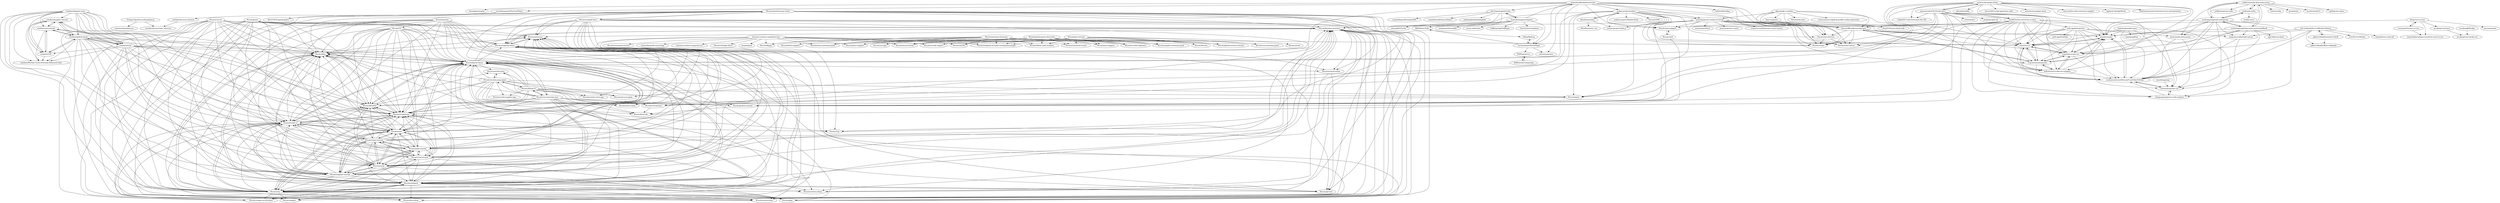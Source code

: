 digraph G {
"samuelmaddock/metastream" -> "Syncplay/syncplay" ["e"=1]
"samuelmaddock/metastream" -> "dyc3/opentogethertube"
"samuelmaddock/metastream" -> "calzoneman/sync" ["e"=1]
"samuelmaddock/metastream" -> "Wscats/vueno"
"samuelmaddock/metastream" -> "Wscats/react-native"
"samuelmaddock/metastream" -> "Wscats/omi-electron"
"samuelmaddock/metastream" -> "YanceyOfficial/javascript-apis"
"samuelmaddock/metastream" -> "preactjs/preact-render-to-string"
"samuelmaddock/metastream" -> "Wscats/layout-demo"
"samuelmaddock/metastream" -> "Wscats/omi-snippets"
"samuelmaddock/metastream" -> "Wscats/virtual-dom"
"samuelmaddock/metastream" -> "zorchenhimer/MovieNight"
"samuelmaddock/metastream" -> "oscartbeaumont/ElectronPlayer"
"samuelmaddock/metastream" -> "holtwick/briefing" ["e"=1]
"samuelmaddock/metastream" -> "yodaos-project/yodaos"
"sxei/vscode-plugin-demo" -> "Liiked/VS-Code-Extension-Doc-ZH" ["e"=1]
"sxei/vscode-plugin-demo" -> "microsoft/vscode-generator-code" ["e"=1]
"sxei/vscode-plugin-demo" -> "sxei/chrome-plugin-demo" ["e"=1]
"sxei/vscode-plugin-demo" -> "microsoft/vscode-extension-samples" ["e"=1]
"sxei/vscode-plugin-demo" -> "apptools-lab/AppWorks" ["e"=1]
"sxei/vscode-plugin-demo" -> "seamile/swiper"
"sxei/vscode-plugin-demo" -> "zzz945/write-vue3-from-scratch"
"sxei/vscode-plugin-demo" -> "KieSun/awesome-frontend-source-interpretation" ["e"=1]
"sxei/vscode-plugin-demo" -> "lcfme/mvvm"
"sxei/vscode-plugin-demo" -> "LiuJi-Jim/vscode-vue"
"sxei/vscode-plugin-demo" -> "jeasonstudio/CN-VScode-Docs"
"sxei/vscode-plugin-demo" -> "hollowtree/vscode-vue-snippets"
"sxei/vscode-plugin-demo" -> "aliyunfe/weekly" ["e"=1]
"sxei/vscode-plugin-demo" -> "wojciechsura/easysass"
"sxei/vscode-plugin-demo" -> "Wscats/python-tutorial"
"dguo/make-a-readme" -> "Wscats/omi-docs"
"dguo/make-a-readme" -> "Wscats/react-native"
"dguo/make-a-readme" -> "Wscats/omi-electron"
"dguo/make-a-readme" -> "chai2010/wasm-book-code"
"dguo/make-a-readme" -> "YanceyOfficial/javascript-apis"
"dguo/make-a-readme" -> "kaysonli/piano"
"dguo/make-a-readme" -> "preactjs/preact-render-to-string"
"dguo/make-a-readme" -> "Wscats/vueno"
"dguo/make-a-readme" -> "arturssmirnovs/github-profile-readme-generator" ["e"=1]
"dyc3/opentogethertube" -> "shuang854/Turtle"
"dyc3/opentogethertube" -> "RblSb/SyncTube"
"dyc3/opentogethertube" -> "juliabiaglinft/juliabiaglinft"
"dyc3/opentogethertube" -> "sergioallegronft/sergionft00" ["e"=1]
"dyc3/opentogethertube" -> "sezarkoleranft/Sezar-Kolera"
"dyc3/opentogethertube" -> "howardchung/watchparty"
"moll/node-mitm" -> "joeferner/node-http-mitm-proxy"
"moll/node-mitm" -> "wuchangming/node-mitmproxy"
"moll/node-mitm" -> "moll/js-must"
"node-app/Interpreter" -> "seamile/swiper"
"node-app/Interpreter" -> "ouchunrun/recordStreamFromVideoToVideo"
"node-app/Interpreter" -> "lcfme/mvvm"
"node-app/Interpreter" -> "LiuJi-Jim/vscode-vue"
"node-app/Interpreter" -> "node-app/Nodelike"
"node-app/Interpreter" -> "hollowtree/vscode-vue-snippets"
"node-app/Interpreter" -> "wojciechsura/easysass"
"node-app/Interpreter" -> "xiaomuzhu/proxy-vue"
"node-app/Interpreter" -> "chaiguanpeng/react-code-analysis"
"node-app/Interpreter" -> "horaci/node-mitm-proxy"
"node-app/Interpreter" -> "joaquimserafim/node-netcat"
"castlabs/electron-releases" -> "castlabs/downstream_electron"
"oscartbeaumont/ElectronPlayer" -> "Alex313031/quark-player"
"oscartbeaumont/ElectronPlayer" -> "castlabs/electron-releases"
"yodaos-project/yodaos" -> "yodaos-project/ShadowNode" ["e"=1]
"yodaos-project/yodaos" -> "yodaos-project/yoda.js"
"yodaos-project/yodaos" -> "YanceyOfficial/javascript-apis"
"yodaos-project/yodaos" -> "Wscats/react-native"
"yodaos-project/yodaos" -> "Wscats/omi-electron"
"yodaos-project/yodaos" -> "MisaZhu/ewokos"
"yodaos-project/yodaos" -> "Wscats/vueno"
"yodaos-project/yodaos" -> "preactjs/preact-render-to-string"
"yodaos-project/yodaos" -> "Tencent/TSW" ["e"=1]
"yodaos-project/yodaos" -> "Wscats/omi-snippets"
"yodaos-project/yodaos" -> "Wscats/virtual-dom"
"yodaos-project/yodaos" -> "Wscats/layout-demo"
"yodaos-project/yodaos" -> "Wscats/egret"
"yodaos-project/yodaos" -> "Wscats/browser-preview"
"yodaos-project/yodaos" -> "lcfme/mvvm"
"zorchenhimer/MovieNight" -> "Zibbp/Radium"
"zorchenhimer/MovieNight" -> "calzoneman/sync" ["e"=1]
"zorchenhimer/MovieNight" -> "RblSb/SyncTube"
"zorchenhimer/MovieNight" -> "WillFantom/sui"
"hujiulong/simple-react" -> "hujiulong/blog" ["e"=1]
"hujiulong/simple-react" -> "chaiguanpeng/react-code-analysis"
"hujiulong/simple-react" -> "lcfme/mvvm"
"hujiulong/simple-react" -> "seamile/swiper"
"hujiulong/simple-react" -> "xiaomuzhu/proxy-vue"
"hujiulong/simple-react" -> "ouchunrun/recordStreamFromVideoToVideo"
"jakearchibald/trained-to-thrill" -> "w3c-webmob/ServiceWorkersDemos"
"jakearchibald/trained-to-thrill" -> "jakearchibald/offline-wikipedia" ["e"=1]
"dwqs/vue-to-react" -> "vicwang163/react-to-vue"
"dwqs/vue-to-react" -> "mcuking/vue2react"
"dwqs/vue-to-react" -> "vueact/babel-plugin-transform-react-to-vue"
"dwqs/vue-to-react" -> "yaoone/yaoone"
"dwqs/vue-to-react" -> "YanceyOfficial/javascript-apis"
"MisaZhu/ewokos" -> "MisaZhu/mario_vm"
"MisaZhu/ewokos" -> "yodaos-project/yodaos"
"MisaZhu/ewokos" -> "yodaos-project/yoda.js"
"mcuking/vue2react" -> "mcuking/react-hooks-set"
"zzz945/write-vue3-from-scratch" -> "seamile/swiper"
"zzz945/write-vue3-from-scratch" -> "lcfme/mvvm"
"zzz945/write-vue3-from-scratch" -> "LiuJi-Jim/vscode-vue"
"zzz945/write-vue3-from-scratch" -> "hollowtree/vscode-vue-snippets"
"zzz945/write-vue3-from-scratch" -> "ouchunrun/recordStreamFromVideoToVideo"
"zzz945/write-vue3-from-scratch" -> "wojciechsura/easysass"
"zzz945/write-vue3-from-scratch" -> "YanceyOfficial/javascript-apis"
"zzz945/write-vue3-from-scratch" -> "node-app/Interpreter"
"zzz945/write-vue3-from-scratch" -> "chaiguanpeng/react-code-analysis"
"zzz945/write-vue3-from-scratch" -> "Wscats/python-tutorial"
"zzz945/write-vue3-from-scratch" -> "Wscats/egret"
"zzz945/write-vue3-from-scratch" -> "Wscats/omi-snippets"
"zzz945/write-vue3-from-scratch" -> "Wscats/vueno"
"zzz945/write-vue3-from-scratch" -> "Wscats/react-native"
"zzz945/write-vue3-from-scratch" -> "xiaomuzhu/proxy-vue"
"vicwang163/react-to-vue" -> "dwqs/vue-to-react"
"vicwang163/react-to-vue" -> "vueact/babel-plugin-transform-react-to-vue"
"mcuking/JSBridge" -> "mcuking/react-hooks-set"
"Wscats/iPhone-X" -> "Wscats/wechat-tnwz"
"Wscats/iPhone-X" -> "Wscats/littlefish"
"Wscats/iPhone-X" -> "Wscats/wechat-jump-game"
"Wscats/iPhone-X" -> "Wscats/vue-awesome-mui"
"Wscats/iPhone-X" -> "Wscats/workerman"
"Wscats/iPhone-X" -> "Wscats/blog"
"Wscats/iPhone-X" -> "Wscats/react-redux"
"Wscats/iPhone-X" -> "Wscats/see-you-again"
"Wscats/iPhone-X" -> "Wscats/egret"
"Wscats/iPhone-X" -> "Wscats/layout-demo"
"Wscats/iPhone-X" -> "Wscats/create-angular-app"
"Wscats/iPhone-X" -> "Wscats/leetcode"
"Wscats/iPhone-X" -> "Wscats/create-react-app"
"Wscats/iPhone-X" -> "Wscats/python-tutorial"
"Wscats/iPhone-X" -> "Wscats/virtual-dom"
"Wscats/wechat-tnwz" -> "Wscats/wechat-jump-game"
"joaquimserafim/node-netcat" -> "ouchunrun/recordStreamFromVideoToVideo"
"joaquimserafim/node-netcat" -> "xiaomuzhu/proxy-vue"
"xmoyKing/jump" -> "xiaomuzhu/proxy-vue"
"Wscats/omi-electron" -> "Wscats/react-native"
"Wscats/omi-electron" -> "Wscats/vueno"
"tencent-creation-camp/Interview" -> "enoyao/beautify-sourcemap"
"tencent-creation-camp/Interview" -> "tencent-creation-camp/omi-vnc"
"tencent-creation-camp/Interview" -> "Wscats/create-react-app"
"tencent-creation-camp/Interview" -> "Wscats/lerna-tutorial"
"tencent-creation-camp/Interview" -> "Wscats/ACEM"
"tencent-creation-camp/Interview" -> "Wscats/flappy"
"tencent-creation-camp/Interview" -> "Wscats/webpack-nx-build-coordination-plugin"
"tencent-creation-camp/Interview" -> "Wscats/chatgpt-demo"
"tencent-creation-camp/Interview" -> "Wscats/react-redux"
"tencent-creation-camp/Interview" -> "Wscats/react-extension-pack"
"tencent-creation-camp/Interview" -> "enoyao/pixel"
"tencent-creation-camp/Interview" -> "Wscats/java-snippets"
"tencent-creation-camp/Interview" -> "Wscats/monorepo-tutorial"
"tencent-creation-camp/Interview" -> "Wscats/vueno"
"tencent-creation-camp/Interview" -> "Wscats/vscode-explore"
"Wscats/virtual-dom" -> "Wscats/leetcode"
"Wscats/omil" -> "Wscats/omi-snippets"
"Wscats/omil" -> "Wscats/leetcode"
"YanceyOfficial/javascript-apis" -> "lcfme/mvvm"
"YanceyOfficial/javascript-apis" -> "seamile/swiper"
"YanceyOfficial/javascript-apis" -> "wojciechsura/easysass"
"YanceyOfficial/javascript-apis" -> "Wscats/react-native"
"YanceyOfficial/javascript-apis" -> "LiuJi-Jim/vscode-vue"
"YanceyOfficial/javascript-apis" -> "Wscats/vueno"
"YanceyOfficial/javascript-apis" -> "Wscats/omi-electron"
"Wscats/wechat-jump-game" -> "Wscats/wechat-tnwz"
"Wscats/wechat-jump-game" -> "Wscats/littlefish"
"Wscats/wechat-jump-game" -> "Wscats/react-redux"
"Wscats/wechat-jump-game" -> "Wscats/egret"
"Wscats/wechat-jump-game" -> "Wscats/see-you-again"
"Wscats/wechat-jump-game" -> "Wscats/create-angular-app"
"Wscats/wechat-jump-game" -> "Wscats/workerman"
"Wscats/wechat-jump-game" -> "Wscats/layout-demo"
"Wscats/wechat-jump-game" -> "Wscats/blog"
"Wscats/wechat-jump-game" -> "Wscats/leetcode"
"Wscats/wechat-jump-game" -> "Wscats/create-react-app"
"Wscats/wechat-jump-game" -> "Wscats/python-tutorial"
"Wscats/wechat-jump-game" -> "Wscats/virtual-dom"
"Wscats/wechat-jump-game" -> "Wscats/iPhone-X"
"Wscats/python-tutorial" -> "Wscats/leetcode"
"Wscats/egret" -> "Wscats/react-redux"
"Wscats/omi-snippets" -> "Wscats/omil"
"chaiguanpeng/react-code-analysis" -> "xiaomuzhu/proxy-vue"
"chaiguanpeng/react-code-analysis" -> "ouchunrun/recordStreamFromVideoToVideo"
"ouchunrun/recordStreamFromVideoToVideo" -> "xiaomuzhu/proxy-vue"
"ouchunrun/recordStreamFromVideoToVideo" -> "seamile/swiper"
"ouchunrun/recordStreamFromVideoToVideo" -> "lcfme/mvvm"
"lcfme/mvvm" -> "seamile/swiper"
"lcfme/mvvm" -> "ouchunrun/recordStreamFromVideoToVideo"
"lcfme/mvvm" -> "wojciechsura/easysass"
"lcfme/mvvm" -> "LiuJi-Jim/vscode-vue"
"seamile/swiper" -> "lcfme/mvvm"
"seamile/swiper" -> "ouchunrun/recordStreamFromVideoToVideo"
"seamile/swiper" -> "LiuJi-Jim/vscode-vue"
"xiaomuzhu/proxy-vue" -> "ouchunrun/recordStreamFromVideoToVideo"
"xiaomuzhu/proxy-vue" -> "chaiguanpeng/react-code-analysis"
"howardchung/watchparty" -> "dyc3/opentogethertube"
"howardchung/watchparty" -> "shuang854/Turtle"
"howardchung/watchparty" -> "RblSb/SyncTube"
"howardchung/watchparty" -> "sussy-code/smov" ["e"=1]
"howardchung/watchparty" -> "VidBingeApp/VidBinge" ["e"=1]
"howardchung/watchparty" -> "Tom32i/synchroplayer"
"howardchung/watchparty" -> "zorchenhimer/MovieNight"
"howardchung/watchparty" -> "stantanasi/streamflix" ["e"=1]
"howardchung/watchparty" -> "samuelmaddock/metastream"
"horaci/node-mitm-proxy" -> "ouchunrun/recordStreamFromVideoToVideo"
"horaci/node-mitm-proxy" -> "xiaomuzhu/proxy-vue"
"w3c-webmob/ServiceWorkersDemos" -> "jakearchibald/trained-to-thrill"
"w3c-webmob/ServiceWorkersDemos" -> "boopathi/sw-cache-all"
"w3c-webmob/ServiceWorkersDemos" -> "LiuJi-Jim/vscode-vue"
"w3c-webmob/ServiceWorkersDemos" -> "w3c/ServiceWorker" ["e"=1]
"w3c-webmob/ServiceWorkersDemos" -> "ouchunrun/recordStreamFromVideoToVideo"
"w3c-webmob/ServiceWorkersDemos" -> "joaquimserafim/node-netcat"
"w3c-webmob/ServiceWorkersDemos" -> "seamile/swiper"
"w3c-webmob/ServiceWorkersDemos" -> "jakearchibald/offline-wikipedia" ["e"=1]
"Orange-OpenSource/hasplayer.js" -> "castlabs/downstream_electron"
"Orange-OpenSource/hasplayer.js" -> "eiximenis/hasplayer.js"
"WillFantom/Composing" -> "WillFantom/sui"
"WillFantom/sui" -> "WillFantom/Composing"
"Zibbp/Radium" -> "zorchenhimer/MovieNight"
"RblSb/SyncTube" -> "Zibbp/Radium"
"Wscats/performance-decorator" -> "Wscats/react-extension-pack"
"Wscats/performance-decorator" -> "Wscats/delete-node-modules"
"Wscats/performance-decorator" -> "Wscats/command-runner"
"Wscats/performance-decorator" -> "Wscats/yox-snippets"
"Wscats/performance-decorator" -> "Wscats/java-snippets"
"Wscats/performance-decorator" -> "Wscats/vscode-clipboard"
"Wscats/performance-decorator" -> "Wscats/angular-extension-pack"
"Wscats/performance-decorator" -> "Wscats/Wscats"
"Wscats/performance-decorator" -> "Wscats/webpack-nx-build-coordination-plugin"
"Wscats/performance-decorator" -> "Wscats/vue-extension-pack"
"Wscats/performance-decorator" -> "Wscats/lerna-tutorial"
"Wscats/performance-decorator" -> "Wscats/ACEM"
"Wscats/performance-decorator" -> "Wscats/github-actions-tutorial"
"Wscats/performance-decorator" -> "Wscats/uni-app"
"Wscats/performance-decorator" -> "Wscats/flappy"
"Wscats/awesome-harmony" -> "Wscats/react-extension-pack"
"Wscats/awesome-harmony" -> "Wscats/java-snippets"
"Wscats/awesome-harmony" -> "Wscats/webpack-nx-build-coordination-plugin"
"Wscats/awesome-harmony" -> "Wscats/command-runner"
"Wscats/awesome-harmony" -> "Wscats/Wscats"
"Wscats/awesome-harmony" -> "Wscats/yox-snippets"
"Wscats/awesome-harmony" -> "Wscats/delete-node-modules"
"Wscats/awesome-harmony" -> "Wscats/lerna-tutorial"
"Wscats/awesome-harmony" -> "Wscats/github-actions-tutorial"
"Wscats/awesome-harmony" -> "Wscats/vscode-clipboard"
"Wscats/awesome-harmony" -> "Wscats/angular-extension-pack"
"Wscats/awesome-harmony" -> "Wscats/ACEM"
"Wscats/awesome-harmony" -> "Wscats/html-snippets"
"Wscats/awesome-harmony" -> "Wscats/uni-app"
"Wscats/awesome-harmony" -> "Wscats/flappy"
"Wscats/jest-tutorial" -> "Wscats/github-actions-tutorial"
"Wscats/jest-tutorial" -> "Wscats/react-extension-pack"
"Wscats/jest-tutorial" -> "Wscats/java-snippets"
"Wscats/jest-tutorial" -> "Wscats/vscode-clipboard"
"Wscats/jest-tutorial" -> "Wscats/webpack-nx-build-coordination-plugin"
"Wscats/jest-tutorial" -> "Wscats/vscode-explore"
"Wscats/jest-tutorial" -> "Wscats/command-runner"
"Wscats/jest-tutorial" -> "Wscats/vue-extension-pack"
"Wscats/jest-tutorial" -> "Wscats/lerna-tutorial"
"Wscats/jest-tutorial" -> "Wscats/sweet"
"Wscats/jest-tutorial" -> "Wscats/yox-snippets"
"Wscats/jest-tutorial" -> "Wscats/delete-node-modules"
"Wscats/jest-tutorial" -> "Wscats/angular-extension-pack"
"Wscats/jest-tutorial" -> "Wscats/ACEM"
"Wscats/jest-tutorial" -> "Wscats/Wscats"
"kaysonli/piano" -> "chai2010/wasm-book-code"
"preactjs/preact-render-to-string" -> "preactjs/preact-router" ["e"=1]
"preactjs/preact-render-to-string" -> "YanceyOfficial/javascript-apis"
"preactjs/preact-render-to-string" -> "Wscats/react-native"
"preactjs/preact-render-to-string" -> "Wscats/omi-electron"
"preactjs/preact-render-to-string" -> "Wscats/vueno"
"preactjs/preact-render-to-string" -> "lcfme/mvvm"
"preactjs/preact-render-to-string" -> "wojciechsura/easysass"
"preactjs/preact-render-to-string" -> "transitive-bullshit/react-static-tweets" ["e"=1]
"preactjs/preact-render-to-string" -> "Wscats/omi-snippets"
"preactjs/preact-render-to-string" -> "Wscats/virtual-dom"
"preactjs/preact-render-to-string" -> "Wscats/egret"
"preactjs/preact-render-to-string" -> "seamile/swiper"
"preactjs/preact-render-to-string" -> "Wscats/python-tutorial"
"preactjs/preact-render-to-string" -> "preactjs/prefresh" ["e"=1]
"preactjs/preact-render-to-string" -> "Wscats/browser-preview"
"windiest/Angular-news" -> "windiest/angular-tutorial"
"windiest/Angular-news" -> "windiest/vue-tutorial"
"windiest/Angular-news" -> "windiest/github-emoji"
"windiest/Angular-news" -> "windiest/GAF"
"windiest/Angular-news" -> "yaoone/article"
"windiest/Angular-news" -> "Wscats/angular-tutorial"
"windiest/Angular-news" -> "Wscats/news"
"windiest/Angular-news" -> "Wscats/cms"
"windiest/Angular-news" -> "windiest/Wechat-Circle-of-friends-Released-video"
"windiest/Angular-news" -> "Wscats/socket.io"
"windiest/Angular-news" -> "Wscats/emoji"
"windiest/Angular-news" -> "Wscats/blog"
"windiest/Angular-news" -> "Wscats/vue-tutorial"
"windiest/Angular-news" -> "Wscats/node-tutorial"
"windiest/Angular-news" -> "Wscats/workerman"
"yaoone/article" -> "windiest/GAF"
"yaoone/article" -> "windiest/vue-tutorial"
"yaoone/article" -> "windiest/angular-tutorial"
"yaoone/article" -> "windiest/github-emoji"
"yaoone/article" -> "windiest/Wechat-Circle-of-friends-Released-video"
"yaoone/article" -> "Wscats/cms"
"yaoone/article" -> "Wscats/socket.io"
"yaoone/article" -> "Wscats/blog"
"yaoone/article" -> "Wscats/workerman"
"yaoone/article" -> "Wscats/webpack"
"yaoone/article" -> "Wscats/news"
"yaoone/article" -> "Wscats/angular-tutorial"
"yaoone/article" -> "Wscats/emoji"
"yaoone/article" -> "Wscats/littlefish"
"yaoone/article" -> "Wscats/layout-demo"
"windiest/github-emoji" -> "windiest/GAF"
"windiest/github-emoji" -> "windiest/vue-tutorial"
"windiest/github-emoji" -> "windiest/angular-tutorial"
"windiest/github-emoji" -> "yaoone/article"
"windiest/github-emoji" -> "windiest/Wechat-Circle-of-friends-Released-video"
"windiest/github-emoji" -> "Wscats/socket.io"
"windiest/github-emoji" -> "Wscats/cms"
"windiest/github-emoji" -> "Wscats/workerman"
"windiest/github-emoji" -> "Wscats/blog"
"windiest/github-emoji" -> "Wscats/webpack"
"windiest/github-emoji" -> "Wscats/news"
"windiest/github-emoji" -> "Wscats/angular-tutorial"
"windiest/github-emoji" -> "Wscats/emoji"
"windiest/github-emoji" -> "Wscats/littlefish"
"windiest/github-emoji" -> "Wscats/layout-demo"
"windiest/vue-tutorial" -> "windiest/GAF"
"windiest/vue-tutorial" -> "windiest/angular-tutorial"
"windiest/vue-tutorial" -> "windiest/github-emoji"
"windiest/vue-tutorial" -> "yaoone/article"
"windiest/vue-tutorial" -> "windiest/Wechat-Circle-of-friends-Released-video"
"windiest/angular-tutorial" -> "windiest/GAF"
"windiest/angular-tutorial" -> "windiest/vue-tutorial"
"windiest/angular-tutorial" -> "windiest/github-emoji"
"windiest/angular-tutorial" -> "yaoone/article"
"windiest/angular-tutorial" -> "windiest/Wechat-Circle-of-friends-Released-video"
"windiest/GAF" -> "windiest/vue-tutorial"
"windiest/GAF" -> "windiest/angular-tutorial"
"windiest/GAF" -> "windiest/Wechat-Circle-of-friends-Released-video"
"windiest/GAF" -> "windiest/github-emoji"
"LiuJi-Jim/vscode-vue" -> "seamile/swiper"
"LiuJi-Jim/vscode-vue" -> "lcfme/mvvm"
"LiuJi-Jim/vscode-vue" -> "ouchunrun/recordStreamFromVideoToVideo"
"LiuJi-Jim/vscode-vue" -> "hollowtree/vscode-vue-snippets"
"LiuJi-Jim/vscode-vue" -> "wojciechsura/easysass"
"wuchangming/node-mitmproxy" -> "wuchangming/https-mitm-proxy-handbook"
"wuchangming/node-mitmproxy" -> "ouchunrun/recordStreamFromVideoToVideo"
"wuchangming/node-mitmproxy" -> "seamile/swiper"
"wuchangming/node-mitmproxy" -> "joeferner/node-http-mitm-proxy"
"wuchangming/node-mitmproxy" -> "xiaomuzhu/proxy-vue"
"wuchangming/node-mitmproxy" -> "chaiguanpeng/react-code-analysis"
"wuchangming/node-mitmproxy" -> "lcfme/mvvm"
"wuchangming/node-mitmproxy" -> "horaci/node-mitm-proxy"
"wuchangming/node-mitmproxy" -> "joaquimserafim/node-netcat"
"wuchangming/node-mitmproxy" -> "LiuJi-Jim/vscode-vue"
"wuchangming/node-mitmproxy" -> "moll/node-mitm"
"jeasonstudio/CN-VScode-Docs" -> "Liiked/VS-Code-Extension-Doc-ZH" ["e"=1]
"jeasonstudio/CN-VScode-Docs" -> "sxei/vscode-plugin-demo"
"jeasonstudio/CN-VScode-Docs" -> "LiuJi-Jim/vscode-vue"
"jeasonstudio/CN-VScode-Docs" -> "hollowtree/vscode-vue-snippets"
"jeasonstudio/CN-VScode-Docs" -> "lcfme/mvvm"
"jeasonstudio/CN-VScode-Docs" -> "seamile/swiper"
"jeasonstudio/CN-VScode-Docs" -> "wojciechsura/easysass"
"jeasonstudio/CN-VScode-Docs" -> "Wscats/python-tutorial"
"jeasonstudio/CN-VScode-Docs" -> "Wscats/omi-snippets"
"jeasonstudio/CN-VScode-Docs" -> "ccforward/cc" ["e"=1]
"jeasonstudio/CN-VScode-Docs" -> "progit/progit2-zh" ["e"=1]
"jeasonstudio/CN-VScode-Docs" -> "zzz945/write-vue3-from-scratch"
"jeasonstudio/CN-VScode-Docs" -> "Wscats/see-you-again"
"jeasonstudio/CN-VScode-Docs" -> "Wscats/egret"
"jeasonstudio/CN-VScode-Docs" -> "Wscats/layout-demo"
"Wscats/articles" -> "Wscats/CV"
"Wscats/articles" -> "Wscats/vue-tutorial"
"Wscats/articles" -> "Wscats/angular-tutorial"
"Wscats/articles" -> "Wscats/news"
"Wscats/articles" -> "Wscats/emoji"
"Wscats/articles" -> "Wscats/node-tutorial"
"Wscats/articles" -> "Wscats/react-tutorial"
"Wscats/articles" -> "Wscats/blog"
"Wscats/articles" -> "Wscats/layout-demo"
"Wscats/articles" -> "Wscats/cms"
"Wscats/articles" -> "Wscats/socket.io"
"Wscats/articles" -> "Wscats/webpack"
"Wscats/articles" -> "Wscats/workerman"
"Wscats/articles" -> "Wscats/littlefish"
"Wscats/articles" -> "Wscats/vue-awesome-mui"
"Wscats/emoji" -> "Wscats/blog"
"Wscats/emoji" -> "Wscats/news"
"Wscats/emoji" -> "Wscats/angular-tutorial"
"Wscats/emoji" -> "Wscats/layout-demo"
"Wscats/emoji" -> "Wscats/cms"
"Wscats/emoji" -> "Wscats/webpack"
"Wscats/emoji" -> "Wscats/littlefish"
"Wscats/emoji" -> "Wscats/workerman"
"Wscats/emoji" -> "Wscats/react-tutorial"
"Wscats/emoji" -> "Wscats/awesome"
"Wscats/emoji" -> "Wscats/requirejs-demo"
"Wscats/emoji" -> "Wscats/socket.io"
"Wscats/emoji" -> "Wscats/node-tutorial"
"Wscats/emoji" -> "Wscats/browser-preview"
"Wscats/emoji" -> "Wscats/glup"
"Wscats/CV" -> "Wscats/angular-tutorial"
"Wscats/CV" -> "Wscats/emoji"
"Wscats/CV" -> "Wscats/vue-tutorial"
"Wscats/CV" -> "Wscats/news"
"Wscats/CV" -> "Wscats/blog"
"Wscats/CV" -> "Wscats/react-tutorial"
"Wscats/CV" -> "Wscats/node-tutorial"
"Wscats/CV" -> "Wscats/layout-demo"
"Wscats/CV" -> "Wscats/cms"
"Wscats/CV" -> "Wscats/webpack"
"Wscats/CV" -> "Wscats/littlefish"
"Wscats/CV" -> "Wscats/socket.io"
"Wscats/CV" -> "Wscats/workerman"
"Wscats/CV" -> "Wscats/awesome"
"Wscats/CV" -> "Wscats/requirejs-demo"
"Wscats/awesome" -> "Wscats/requirejs-demo"
"Wscats/webpack" -> "Wscats/blog"
"Wscats/webpack" -> "Wscats/cms"
"Wscats/webpack" -> "Wscats/layout-demo"
"Wscats/webpack" -> "Wscats/workerman"
"Wscats/webpack" -> "Wscats/browser-preview"
"Wscats/webpack" -> "Wscats/glup"
"Wscats/webpack" -> "Wscats/weixin-demo"
"Wscats/webpack" -> "Wscats/regular"
"Wscats/webpack" -> "Wscats/awesome"
"Wscats/webpack" -> "Wscats/less-demo"
"Wscats/webpack" -> "Wscats/swiper-iscroll-demo"
"Wscats/webpack" -> "Wscats/requirejs-demo"
"Wscats/webpack" -> "Wscats/socket.io"
"Wscats/webpack" -> "Wscats/git-test"
"Wscats/webpack" -> "Wscats/cordova-demo"
"Wscats/browser-preview" -> "Wscats/glup"
"Wscats/browser-preview" -> "Wscats/regular"
"Wscats/browser-preview" -> "Wscats/weixin-demo"
"Wscats/browser-preview" -> "Wscats/awesome"
"Wscats/browser-preview" -> "Wscats/less-demo"
"Wscats/browser-preview" -> "Wscats/swiper-iscroll-demo"
"Wscats/browser-preview" -> "Wscats/requirejs-demo"
"Wscats/browser-preview" -> "Wscats/git-test"
"Wscats/browser-preview" -> "Wscats/trip"
"Wscats/browser-preview" -> "Wscats/cordova-demo"
"Wscats/browser-preview" -> "Wscats/search-online"
"Wscats/search-online" -> "Wscats/git-test"
"Wscats/search-online" -> "Wscats/cordova-demo"
"Wscats/node-tutorial" -> "Wscats/blog"
"Wscats/node-tutorial" -> "Wscats/layout-demo"
"Wscats/node-tutorial" -> "Wscats/angular-tutorial"
"Wscats/node-tutorial" -> "Wscats/emoji"
"Wscats/node-tutorial" -> "Wscats/news"
"Wscats/node-tutorial" -> "Wscats/react-tutorial"
"Wscats/node-tutorial" -> "Wscats/cms"
"Wscats/node-tutorial" -> "Wscats/webpack"
"Wscats/node-tutorial" -> "Wscats/workerman"
"Wscats/node-tutorial" -> "Wscats/littlefish"
"Wscats/node-tutorial" -> "Wscats/awesome"
"Wscats/node-tutorial" -> "Wscats/socket.io"
"Wscats/node-tutorial" -> "Wscats/requirejs-demo"
"Wscats/node-tutorial" -> "Wscats/vue-tutorial"
"Wscats/node-tutorial" -> "Wscats/browser-preview"
"Wscats/openharmony-sheet" -> "Wscats/git-test"
"Wscats/openharmony-sheet" -> "Wscats/cordova-demo"
"Wscats/openharmony-sheet" -> "Wscats/search-online"
"Wscats/openharmony-sheet" -> "Wscats/swiper-iscroll-demo"
"Wscats/openharmony-sheet" -> "Wscats/weixin-demo"
"Wscats/openharmony-sheet" -> "Wscats/regular"
"Wscats/openharmony-sheet" -> "Wscats/trip"
"Wscats/openharmony-sheet" -> "Wscats/less-demo"
"Wscats/openharmony-sheet" -> "Wscats/glup"
"Wscats/openharmony-sheet" -> "Wscats/browser-preview"
"Wscats/openharmony-sheet" -> "Wscats/awesome"
"Wscats/openharmony-sheet" -> "Wscats/workerman"
"Wscats/openharmony-sheet" -> "Wscats/requirejs-demo"
"Wscats/openharmony-sheet" -> "Wscats/compile-hero"
"Wscats/openharmony-sheet" -> "Wscats/blog"
"Wscats/angular-tutorial" -> "Wscats/blog"
"Wscats/angular-tutorial" -> "Wscats/news"
"Wscats/angular-tutorial" -> "Wscats/emoji"
"Wscats/angular-tutorial" -> "Wscats/layout-demo"
"Wscats/angular-tutorial" -> "Wscats/cms"
"Wscats/angular-tutorial" -> "Wscats/webpack"
"Wscats/angular-tutorial" -> "Wscats/workerman"
"Wscats/angular-tutorial" -> "Wscats/vue-tutorial"
"Wscats/angular-tutorial" -> "Wscats/littlefish"
"Wscats/angular-tutorial" -> "Wscats/react-tutorial"
"Wscats/angular-tutorial" -> "Wscats/socket.io"
"Wscats/angular-tutorial" -> "Wscats/awesome"
"Wscats/angular-tutorial" -> "Wscats/requirejs-demo"
"Wscats/angular-tutorial" -> "Wscats/node-tutorial"
"Wscats/angular-tutorial" -> "Wscats/browser-preview"
"Wscats/vue-tutorial" -> "Wscats/angular-tutorial"
"Wscats/vue-tutorial" -> "Wscats/news"
"Wscats/vue-tutorial" -> "Wscats/blog"
"Wscats/vue-tutorial" -> "Wscats/emoji"
"Wscats/vue-tutorial" -> "Wscats/cms"
"Wscats/vue-tutorial" -> "Wscats/react-tutorial"
"Wscats/vue-tutorial" -> "Wscats/layout-demo"
"Wscats/vue-tutorial" -> "Wscats/workerman"
"Wscats/vue-tutorial" -> "Wscats/littlefish"
"Wscats/vue-tutorial" -> "Wscats/node-tutorial"
"Wscats/vue-tutorial" -> "Wscats/socket.io"
"Wscats/vue-tutorial" -> "Wscats/webpack"
"Wscats/vue-tutorial" -> "Wscats/awesome"
"Wscats/vue-tutorial" -> "Wscats/requirejs-demo"
"Wscats/vue-tutorial" -> "Wscats/glup"
"hollowtree/vscode-vue-snippets" -> "seamile/swiper"
"hollowtree/vscode-vue-snippets" -> "lcfme/mvvm"
"hollowtree/vscode-vue-snippets" -> "LiuJi-Jim/vscode-vue"
"hollowtree/vscode-vue-snippets" -> "ouchunrun/recordStreamFromVideoToVideo"
"hollowtree/vscode-vue-snippets" -> "wojciechsura/easysass"
"Wscats/news" -> "Wscats/blog"
"Wscats/news" -> "Wscats/angular-tutorial"
"Wscats/news" -> "Wscats/cms"
"Wscats/news" -> "Wscats/emoji"
"Wscats/news" -> "Wscats/layout-demo"
"Wscats/news" -> "Wscats/workerman"
"Wscats/news" -> "Wscats/littlefish"
"Wscats/news" -> "Wscats/webpack"
"Wscats/news" -> "Wscats/socket.io"
"Wscats/news" -> "Wscats/requirejs-demo"
"Wscats/news" -> "Wscats/awesome"
"Wscats/news" -> "Wscats/react-tutorial"
"Wscats/news" -> "Wscats/vue-tutorial"
"Wscats/news" -> "Wscats/browser-preview"
"Wscats/news" -> "Wscats/node-tutorial"
"Wscats/compile-hero" -> "Wscats/git-test"
"Wscats/compile-hero" -> "Wscats/cordova-demo"
"Wscats/compile-hero" -> "Wscats/search-online"
"Wscats/compile-hero" -> "Wscats/swiper-iscroll-demo"
"Wscats/compile-hero" -> "Wscats/weixin-demo"
"Wscats/compile-hero" -> "Wscats/regular"
"Wscats/compile-hero" -> "Wscats/less-demo"
"Wscats/compile-hero" -> "Wscats/trip"
"Wscats/compile-hero" -> "Wscats/glup"
"Wscats/compile-hero" -> "Wscats/browser-preview"
"Wscats/compile-hero" -> "Wscats/openharmony-sheet"
"Wscats/compile-hero" -> "Wscats/awesome"
"Wscats/compile-hero" -> "Wscats/workerman"
"Wscats/compile-hero" -> "Wscats/requirejs-demo"
"Wscats/compile-hero" -> "Wscats/blog"
"Wscats/requirejs-demo" -> "Wscats/awesome"
"Wscats/requirejs-demo" -> "Wscats/glup"
"Wscats/requirejs-demo" -> "Wscats/blog"
"Wscats/requirejs-demo" -> "Wscats/browser-preview"
"Wscats/requirejs-demo" -> "Wscats/weixin-demo"
"Wscats/layout-demo" -> "Wscats/blog"
"Wscats/layout-demo" -> "Wscats/workerman"
"Wscats/layout-demo" -> "Wscats/littlefish"
"Wscats/layout-demo" -> "Wscats/webpack"
"Wscats/layout-demo" -> "Wscats/awesome"
"Wscats/layout-demo" -> "Wscats/cms"
"Wscats/layout-demo" -> "Wscats/requirejs-demo"
"Wscats/layout-demo" -> "Wscats/wechat-tnwz"
"Wscats/layout-demo" -> "Wscats/search-online"
"Wscats/layout-demo" -> "Wscats/glup"
"Wscats/layout-demo" -> "Wscats/browser-preview"
"Wscats/layout-demo" -> "Wscats/socket.io"
"Wscats/layout-demo" -> "Wscats/git-test"
"Wscats/layout-demo" -> "Wscats/cordova-demo"
"Wscats/layout-demo" -> "Wscats/news"
"joeferner/node-http-mitm-proxy" -> "moll/node-mitm"
"joeferner/node-http-mitm-proxy" -> "wuchangming/node-mitmproxy"
"joeferner/node-http-mitm-proxy" -> "h2non/rocky" ["e"=1]
"joeferner/node-http-mitm-proxy" -> "horaci/node-mitm-proxy"
"joeferner/node-http-mitm-proxy" -> "wuchangming/https-mitm-proxy-handbook"
"joeferner/node-http-mitm-proxy" -> "greim/hoxy" ["e"=1]
"joeferner/node-http-mitm-proxy" -> "mscdex/socksv5" ["e"=1]
"joeferner/node-http-mitm-proxy" -> "apify/proxy-chain" ["e"=1]
"joeferner/node-http-mitm-proxy" -> "jvilk/mitmproxy-node"
"wuchangming/https-mitm-proxy-handbook" -> "wuchangming/node-mitmproxy"
"wuchangming/https-mitm-proxy-handbook" -> "qgy18/proxy-demo"
"wuchangming/https-mitm-proxy-handbook" -> "joeferner/node-http-mitm-proxy"
"wuchangming/https-mitm-proxy-handbook" -> "ouchunrun/recordStreamFromVideoToVideo"
"wuchangming/https-mitm-proxy-handbook" -> "joaquimserafim/node-netcat"
"wuchangming/https-mitm-proxy-handbook" -> "seamile/swiper"
"wuchangming/https-mitm-proxy-handbook" -> "LiuJi-Jim/vscode-vue"
"wuchangming/https-mitm-proxy-handbook" -> "hollowtree/vscode-vue-snippets"
"Wscats/cms" -> "Wscats/blog"
"Wscats/cms" -> "Wscats/webpack"
"Wscats/cms" -> "Wscats/workerman"
"Wscats/cms" -> "Wscats/layout-demo"
"Wscats/cms" -> "Wscats/socket.io"
"Wscats/cms" -> "Wscats/browser-preview"
"Wscats/cms" -> "Wscats/glup"
"Wscats/cms" -> "Wscats/less-demo"
"Wscats/cms" -> "Wscats/littlefish"
"Wscats/cms" -> "Wscats/weixin-demo"
"Wscats/cms" -> "Wscats/awesome"
"Wscats/cms" -> "Wscats/news"
"Wscats/cms" -> "Wscats/swiper-iscroll-demo"
"Wscats/cms" -> "Wscats/regular"
"Wscats/cms" -> "Wscats/requirejs-demo"
"Wscats/blog" -> "Wscats/layout-demo"
"Wscats/blog" -> "Wscats/webpack"
"Wscats/blog" -> "Wscats/cms"
"Wscats/blog" -> "Wscats/awesome"
"Wscats/blog" -> "Wscats/workerman"
"Wscats/piano" -> "Wscats/blog"
"Wscats/piano" -> "Wscats/layout-demo"
"Wscats/piano" -> "Wscats/webpack"
"Wscats/piano" -> "Wscats/cms"
"Wscats/piano" -> "Wscats/emoji"
"Wscats/piano" -> "Wscats/angular-tutorial"
"Wscats/piano" -> "Wscats/news"
"Wscats/piano" -> "Wscats/node-tutorial"
"Wscats/piano" -> "Wscats/workerman"
"Wscats/piano" -> "Wscats/react-tutorial"
"Wscats/piano" -> "Wscats/browser-preview"
"Wscats/piano" -> "Wscats/socket.io"
"Wscats/piano" -> "Wscats/awesome"
"Wscats/piano" -> "Wscats/glup"
"Wscats/piano" -> "Wscats/requirejs-demo"
"Wscats/socket.io" -> "Wscats/workerman"
"Wscats/socket.io" -> "Wscats/blog"
"Wscats/socket.io" -> "Wscats/cms"
"Wscats/socket.io" -> "Wscats/littlefish"
"Wscats/socket.io" -> "Wscats/webpack"
"Wscats/socket.io" -> "Wscats/layout-demo"
"Wscats/socket.io" -> "Wscats/less-demo"
"Wscats/socket.io" -> "Wscats/weixin-demo"
"Wscats/socket.io" -> "Wscats/regular"
"Wscats/socket.io" -> "Wscats/swiper-iscroll-demo"
"Wscats/socket.io" -> "Wscats/trip"
"Wscats/socket.io" -> "Wscats/news"
"Wscats/socket.io" -> "Wscats/git-test"
"Wscats/socket.io" -> "Wscats/cordova-demo"
"Wscats/socket.io" -> "Wscats/awesome"
"Wscats/vue-cli" -> "Wscats/blog"
"Wscats/vue-cli" -> "Wscats/cms"
"Wscats/vue-cli" -> "Wscats/webpack"
"Wscats/vue-cli" -> "Wscats/workerman"
"Wscats/vue-cli" -> "Wscats/socket.io"
"Wscats/vue-cli" -> "Wscats/layout-demo"
"Wscats/vue-cli" -> "Wscats/regular"
"Wscats/vue-cli" -> "Wscats/weixin-demo"
"Wscats/vue-cli" -> "Wscats/littlefish"
"Wscats/vue-cli" -> "Wscats/news"
"Wscats/vue-cli" -> "Wscats/less-demo"
"Wscats/vue-cli" -> "Wscats/browser-preview"
"Wscats/vue-cli" -> "Wscats/trip"
"Wscats/vue-cli" -> "Wscats/glup"
"Wscats/vue-cli" -> "Wscats/swiper-iscroll-demo"
"Wscats/react-tutorial" -> "Wscats/blog"
"Wscats/react-tutorial" -> "Wscats/layout-demo"
"Wscats/react-tutorial" -> "Wscats/emoji"
"Wscats/react-tutorial" -> "Wscats/angular-tutorial"
"Wscats/react-tutorial" -> "Wscats/news"
"Wscats/react-tutorial" -> "Wscats/webpack"
"Wscats/react-tutorial" -> "Wscats/littlefish"
"Wscats/react-tutorial" -> "Wscats/cms"
"Wscats/react-tutorial" -> "Wscats/workerman"
"Wscats/react-tutorial" -> "Wscats/node-tutorial"
"Wscats/react-tutorial" -> "Wscats/awesome"
"Wscats/react-tutorial" -> "Wscats/requirejs-demo"
"Wscats/react-tutorial" -> "Wscats/socket.io"
"Wscats/react-tutorial" -> "Wscats/vue-tutorial"
"Wscats/react-tutorial" -> "Wscats/browser-preview"
"wojciechsura/easysass" -> "lcfme/mvvm"
"wojciechsura/easysass" -> "seamile/swiper"
"wojciechsura/easysass" -> "LiuJi-Jim/vscode-vue"
"wojciechsura/easysass" -> "ouchunrun/recordStreamFromVideoToVideo"
"wojciechsura/easysass" -> "YanceyOfficial/javascript-apis"
"wojciechsura/easysass" -> "hollowtree/vscode-vue-snippets"
"Wscats/workerman" -> "Wscats/littlefish"
"Wscats/workerman" -> "Wscats/blog"
"Wscats/workerman" -> "Wscats/socket.io"
"Wscats/workerman" -> "Wscats/layout-demo"
"Wscats/workerman" -> "Wscats/git-test"
"Wscats/workerman" -> "Wscats/cordova-demo"
"Wscats/workerman" -> "Wscats/cms"
"Wscats/vue-awesome-mui" -> "Wscats/littlefish"
"Wscats/vue-awesome-mui" -> "Wscats/wechat-tnwz"
"Wscats/vue-awesome-mui" -> "Wscats/layout-demo"
"Wscats/vue-awesome-mui" -> "Wscats/blog"
"Wscats/vue-awesome-mui" -> "Wscats/wechat-jump-game"
"Wscats/vue-awesome-mui" -> "Wscats/iPhone-X"
"Wscats/vue-awesome-mui" -> "Wscats/workerman"
"Wscats/vue-awesome-mui" -> "Wscats/leetcode"
"Wscats/vue-awesome-mui" -> "Wscats/virtual-dom"
"Wscats/vue-awesome-mui" -> "Wscats/angular-tutorial"
"Wscats/vue-awesome-mui" -> "Wscats/webpack"
"Wscats/vue-awesome-mui" -> "Wscats/news"
"Wscats/vue-awesome-mui" -> "Wscats/emoji"
"Wscats/vue-awesome-mui" -> "Wscats/python-tutorial"
"Wscats/vue-awesome-mui" -> "Wscats/cms"
"Wscats/littlefish" -> "Wscats/workerman"
"Wscats/littlefish" -> "Wscats/blog"
"Wscats/littlefish" -> "Wscats/layout-demo"
"Wscats/littlefish" -> "Wscats/wechat-tnwz"
"samuelmaddock/metastream" ["l"="-9.563,-34.145"]
"Syncplay/syncplay" ["l"="-36.736,21.809"]
"dyc3/opentogethertube" ["l"="-9.546,-34.068"]
"calzoneman/sync" ["l"="13.736,-11.394"]
"Wscats/vueno" ["l"="-9.536,-34.209"]
"Wscats/react-native" ["l"="-9.534,-34.183"]
"Wscats/omi-electron" ["l"="-9.546,-34.173"]
"YanceyOfficial/javascript-apis" ["l"="-9.514,-34.19"]
"preactjs/preact-render-to-string" ["l"="-9.558,-34.203"]
"Wscats/layout-demo" ["l"="-9.71,-34.244"]
"Wscats/omi-snippets" ["l"="-9.563,-34.22"]
"Wscats/virtual-dom" ["l"="-9.619,-34.208"]
"zorchenhimer/MovieNight" ["l"="-9.612,-34.045"]
"oscartbeaumont/ElectronPlayer" ["l"="-9.426,-34.068"]
"holtwick/briefing" ["l"="13.284,-8.398"]
"yodaos-project/yodaos" ["l"="-9.592,-34.192"]
"sxei/vscode-plugin-demo" ["l"="-9.514,-34.257"]
"Liiked/VS-Code-Extension-Doc-ZH" ["l"="-3.995,-32.652"]
"microsoft/vscode-generator-code" ["l"="-55.596,6.984"]
"sxei/chrome-plugin-demo" ["l"="-7.718,-34.46"]
"microsoft/vscode-extension-samples" ["l"="-55.654,6.94"]
"apptools-lab/AppWorks" ["l"="-3.992,-32.618"]
"seamile/swiper" ["l"="-9.487,-34.233"]
"zzz945/write-vue3-from-scratch" ["l"="-9.517,-34.227"]
"KieSun/awesome-frontend-source-interpretation" ["l"="-7.772,-34.8"]
"lcfme/mvvm" ["l"="-9.502,-34.228"]
"LiuJi-Jim/vscode-vue" ["l"="-9.48,-34.227"]
"jeasonstudio/CN-VScode-Docs" ["l"="-9.547,-34.246"]
"hollowtree/vscode-vue-snippets" ["l"="-9.493,-34.241"]
"aliyunfe/weekly" ["l"="-7.869,-34.817"]
"wojciechsura/easysass" ["l"="-9.502,-34.219"]
"Wscats/python-tutorial" ["l"="-9.595,-34.241"]
"dguo/make-a-readme" ["l"="-9.5,-34.166"]
"Wscats/omi-docs" ["l"="-9.452,-34.153"]
"chai2010/wasm-book-code" ["l"="-9.489,-34.134"]
"kaysonli/piano" ["l"="-9.472,-34.141"]
"arturssmirnovs/github-profile-readme-generator" ["l"="27.152,-28.452"]
"shuang854/Turtle" ["l"="-9.544,-34.041"]
"RblSb/SyncTube" ["l"="-9.581,-34.027"]
"juliabiaglinft/juliabiaglinft" ["l"="-9.52,-34.061"]
"sergioallegronft/sergionft00" ["l"="7.205,-13.74"]
"sezarkoleranft/Sezar-Kolera" ["l"="-9.523,-34.047"]
"howardchung/watchparty" ["l"="-9.572,-34.059"]
"moll/node-mitm" ["l"="-9.374,-34.197"]
"joeferner/node-http-mitm-proxy" ["l"="-9.39,-34.221"]
"wuchangming/node-mitmproxy" ["l"="-9.432,-34.216"]
"moll/js-must" ["l"="-9.323,-34.185"]
"node-app/Interpreter" ["l"="-9.473,-34.244"]
"ouchunrun/recordStreamFromVideoToVideo" ["l"="-9.466,-34.235"]
"node-app/Nodelike" ["l"="-9.462,-34.294"]
"xiaomuzhu/proxy-vue" ["l"="-9.453,-34.238"]
"chaiguanpeng/react-code-analysis" ["l"="-9.463,-34.227"]
"horaci/node-mitm-proxy" ["l"="-9.441,-34.229"]
"joaquimserafim/node-netcat" ["l"="-9.441,-34.248"]
"castlabs/electron-releases" ["l"="-9.378,-34.014"]
"castlabs/downstream_electron" ["l"="-9.347,-33.984"]
"Alex313031/quark-player" ["l"="-9.388,-34.05"]
"yodaos-project/ShadowNode" ["l"="-8.184,-35.063"]
"yodaos-project/yoda.js" ["l"="-9.633,-34.154"]
"MisaZhu/ewokos" ["l"="-9.609,-34.152"]
"Tencent/TSW" ["l"="-4.199,-32.96"]
"Wscats/egret" ["l"="-9.585,-34.231"]
"Wscats/browser-preview" ["l"="-9.717,-34.269"]
"Zibbp/Radium" ["l"="-9.611,-34.014"]
"WillFantom/sui" ["l"="-9.643,-34.004"]
"hujiulong/simple-react" ["l"="-9.468,-34.26"]
"hujiulong/blog" ["l"="-7.906,-34.768"]
"jakearchibald/trained-to-thrill" ["l"="-9.401,-34.301"]
"w3c-webmob/ServiceWorkersDemos" ["l"="-9.432,-34.271"]
"jakearchibald/offline-wikipedia" ["l"="0.111,-29.731"]
"dwqs/vue-to-react" ["l"="-9.448,-34.091"]
"vicwang163/react-to-vue" ["l"="-9.455,-34.052"]
"mcuking/vue2react" ["l"="-9.384,-34.084"]
"vueact/babel-plugin-transform-react-to-vue" ["l"="-9.431,-34.04"]
"yaoone/yaoone" ["l"="-9.47,-34.078"]
"MisaZhu/mario_vm" ["l"="-9.624,-34.12"]
"mcuking/react-hooks-set" ["l"="-9.347,-34.075"]
"mcuking/JSBridge" ["l"="-9.316,-34.067"]
"Wscats/iPhone-X" ["l"="-9.65,-34.24"]
"Wscats/wechat-tnwz" ["l"="-9.672,-34.255"]
"Wscats/littlefish" ["l"="-9.721,-34.229"]
"Wscats/wechat-jump-game" ["l"="-9.646,-34.255"]
"Wscats/vue-awesome-mui" ["l"="-9.687,-34.231"]
"Wscats/workerman" ["l"="-9.726,-34.249"]
"Wscats/blog" ["l"="-9.735,-34.241"]
"Wscats/react-redux" ["l"="-9.599,-34.283"]
"Wscats/see-you-again" ["l"="-9.608,-34.262"]
"Wscats/create-angular-app" ["l"="-9.648,-34.214"]
"Wscats/leetcode" ["l"="-9.624,-34.236"]
"Wscats/create-react-app" ["l"="-9.612,-34.301"]
"xmoyKing/jump" ["l"="-9.408,-34.256"]
"tencent-creation-camp/Interview" ["l"="-9.547,-34.356"]
"enoyao/beautify-sourcemap" ["l"="-9.529,-34.368"]
"tencent-creation-camp/omi-vnc" ["l"="-9.514,-34.358"]
"Wscats/lerna-tutorial" ["l"="-9.516,-34.404"]
"Wscats/ACEM" ["l"="-9.531,-34.407"]
"Wscats/flappy" ["l"="-9.512,-34.391"]
"Wscats/webpack-nx-build-coordination-plugin" ["l"="-9.546,-34.409"]
"Wscats/chatgpt-demo" ["l"="-9.568,-34.375"]
"Wscats/react-extension-pack" ["l"="-9.54,-34.4"]
"enoyao/pixel" ["l"="-9.526,-34.346"]
"Wscats/java-snippets" ["l"="-9.527,-34.397"]
"Wscats/monorepo-tutorial" ["l"="-9.574,-34.359"]
"Wscats/vscode-explore" ["l"="-9.557,-34.393"]
"Wscats/omil" ["l"="-9.577,-34.253"]
"sussy-code/smov" ["l"="-45.365,9.991"]
"VidBingeApp/VidBinge" ["l"="-45.333,10.011"]
"Tom32i/synchroplayer" ["l"="-9.555,-34.024"]
"stantanasi/streamflix" ["l"="-45.037,10.771"]
"boopathi/sw-cache-all" ["l"="-9.401,-34.281"]
"w3c/ServiceWorker" ["l"="0.172,-29.731"]
"Orange-OpenSource/hasplayer.js" ["l"="-9.323,-33.958"]
"eiximenis/hasplayer.js" ["l"="-9.307,-33.94"]
"WillFantom/Composing" ["l"="-9.655,-33.985"]
"Wscats/performance-decorator" ["l"="-9.523,-34.423"]
"Wscats/delete-node-modules" ["l"="-9.507,-34.448"]
"Wscats/command-runner" ["l"="-9.499,-34.44"]
"Wscats/yox-snippets" ["l"="-9.519,-34.442"]
"Wscats/vscode-clipboard" ["l"="-9.55,-34.429"]
"Wscats/angular-extension-pack" ["l"="-9.496,-34.418"]
"Wscats/Wscats" ["l"="-9.521,-34.454"]
"Wscats/vue-extension-pack" ["l"="-9.554,-34.443"]
"Wscats/github-actions-tutorial" ["l"="-9.536,-34.446"]
"Wscats/uni-app" ["l"="-9.485,-34.43"]
"Wscats/awesome-harmony" ["l"="-9.51,-34.425"]
"Wscats/html-snippets" ["l"="-9.473,-34.45"]
"Wscats/jest-tutorial" ["l"="-9.534,-34.429"]
"Wscats/sweet" ["l"="-9.55,-34.466"]
"preactjs/preact-router" ["l"="-4.604,-28.844"]
"transitive-bullshit/react-static-tweets" ["l"="-1.941,-28.469"]
"preactjs/prefresh" ["l"="-7.088,-29.7"]
"windiest/Angular-news" ["l"="-9.809,-34.222"]
"windiest/angular-tutorial" ["l"="-9.821,-34.18"]
"windiest/vue-tutorial" ["l"="-9.826,-34.196"]
"windiest/github-emoji" ["l"="-9.774,-34.203"]
"windiest/GAF" ["l"="-9.801,-34.176"]
"yaoone/article" ["l"="-9.784,-34.215"]
"Wscats/angular-tutorial" ["l"="-9.762,-34.224"]
"Wscats/news" ["l"="-9.76,-34.246"]
"Wscats/cms" ["l"="-9.745,-34.253"]
"windiest/Wechat-Circle-of-friends-Released-video" ["l"="-9.805,-34.194"]
"Wscats/socket.io" ["l"="-9.754,-34.262"]
"Wscats/emoji" ["l"="-9.751,-34.235"]
"Wscats/vue-tutorial" ["l"="-9.774,-34.253"]
"Wscats/node-tutorial" ["l"="-9.775,-34.236"]
"Wscats/webpack" ["l"="-9.734,-34.262"]
"wuchangming/https-mitm-proxy-handbook" ["l"="-9.424,-34.236"]
"ccforward/cc" ["l"="-8.133,-34.682"]
"progit/progit2-zh" ["l"="8.623,-44.972"]
"Wscats/articles" ["l"="-9.731,-34.2"]
"Wscats/CV" ["l"="-9.795,-34.25"]
"Wscats/react-tutorial" ["l"="-9.741,-34.226"]
"Wscats/awesome" ["l"="-9.762,-34.27"]
"Wscats/requirejs-demo" ["l"="-9.747,-34.271"]
"Wscats/glup" ["l"="-9.735,-34.279"]
"Wscats/weixin-demo" ["l"="-9.737,-34.295"]
"Wscats/regular" ["l"="-9.765,-34.301"]
"Wscats/less-demo" ["l"="-9.733,-34.306"]
"Wscats/swiper-iscroll-demo" ["l"="-9.75,-34.306"]
"Wscats/git-test" ["l"="-9.697,-34.272"]
"Wscats/cordova-demo" ["l"="-9.701,-34.284"]
"Wscats/trip" ["l"="-9.73,-34.32"]
"Wscats/search-online" ["l"="-9.686,-34.298"]
"Wscats/openharmony-sheet" ["l"="-9.721,-34.289"]
"Wscats/compile-hero" ["l"="-9.716,-34.301"]
"h2non/rocky" ["l"="46.397,21.123"]
"greim/hoxy" ["l"="40.521,9.383"]
"mscdex/socksv5" ["l"="8.849,-6.778"]
"apify/proxy-chain" ["l"="47.512,21.637"]
"jvilk/mitmproxy-node" ["l"="-9.34,-34.227"]
"qgy18/proxy-demo" ["l"="-9.371,-34.256"]
"Wscats/piano" ["l"="-9.784,-34.276"]
"Wscats/vue-cli" ["l"="-9.753,-34.288"]
}